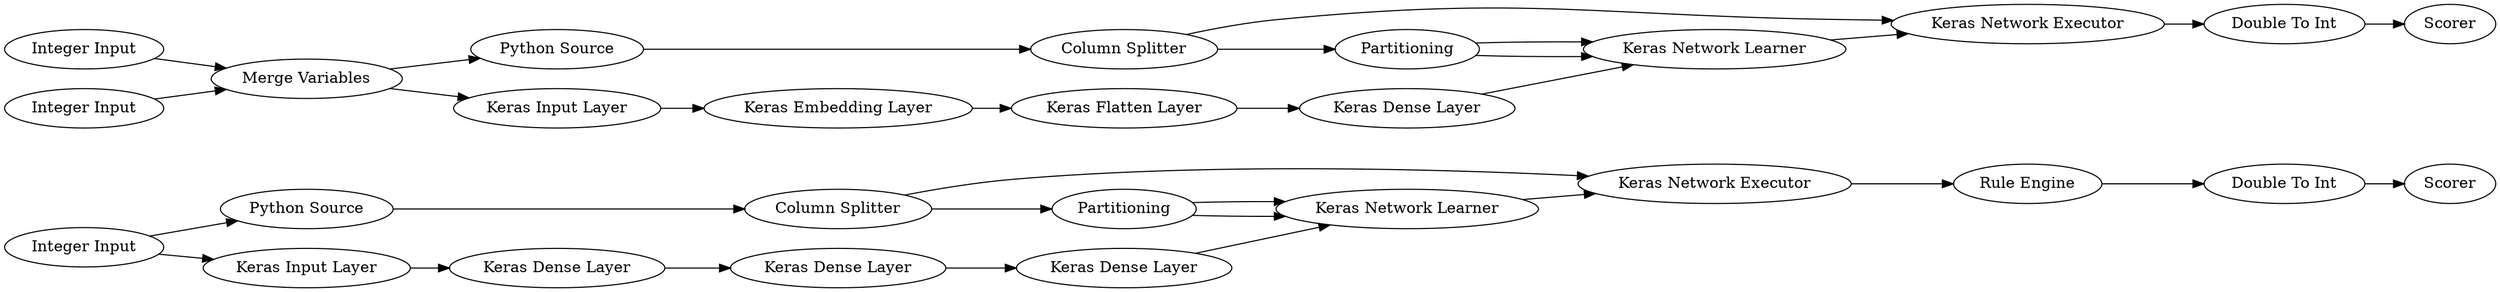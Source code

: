 digraph {
	259 [label="Integer Input"]
	260 [label="Python Source"]
	261 [label="Python Source"]
	262 [label="Keras Input Layer"]
	263 [label="Keras Dense Layer"]
	264 [label="Keras Dense Layer"]
	265 [label="Keras Dense Layer"]
	266 [label="Keras Network Learner"]
	267 [label="Column Splitter"]
	268 [label="Column Splitter"]
	269 [label=Partitioning]
	270 [label="Keras Network Executor"]
	271 [label="Rule Engine"]
	272 [label=Scorer]
	273 [label="Double To Int"]
	274 [label="Integer Input"]
	275 [label="Integer Input"]
	276 [label="Keras Embedding Layer"]
	277 [label="Keras Input Layer"]
	279 [label="Merge Variables"]
	280 [label="Keras Flatten Layer"]
	281 [label="Keras Dense Layer"]
	282 [label="Keras Network Learner"]
	283 [label=Partitioning]
	284 [label="Keras Network Executor"]
	285 [label="Double To Int"]
	286 [label=Scorer]
	259 -> 260
	259 -> 262
	260 -> 268
	261 -> 267
	262 -> 263
	263 -> 264
	264 -> 265
	265 -> 266
	266 -> 270
	267 -> 283
	267 -> 284
	268 -> 269
	268 -> 270
	269 -> 266
	269 -> 266
	270 -> 271
	271 -> 273
	273 -> 272
	274 -> 279
	275 -> 279
	276 -> 280
	277 -> 276
	279 -> 277
	279 -> 261
	280 -> 281
	281 -> 282
	282 -> 284
	283 -> 282
	283 -> 282
	284 -> 285
	285 -> 286
	rankdir=LR
}
